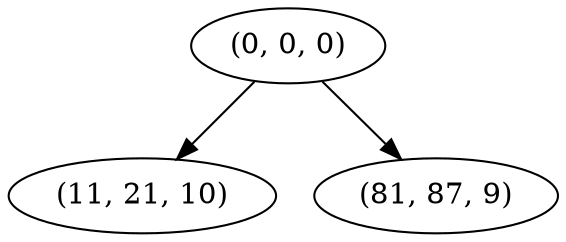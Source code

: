 digraph tree {
    "(0, 0, 0)";
    "(11, 21, 10)";
    "(81, 87, 9)";
    "(0, 0, 0)" -> "(11, 21, 10)";
    "(0, 0, 0)" -> "(81, 87, 9)";
}
